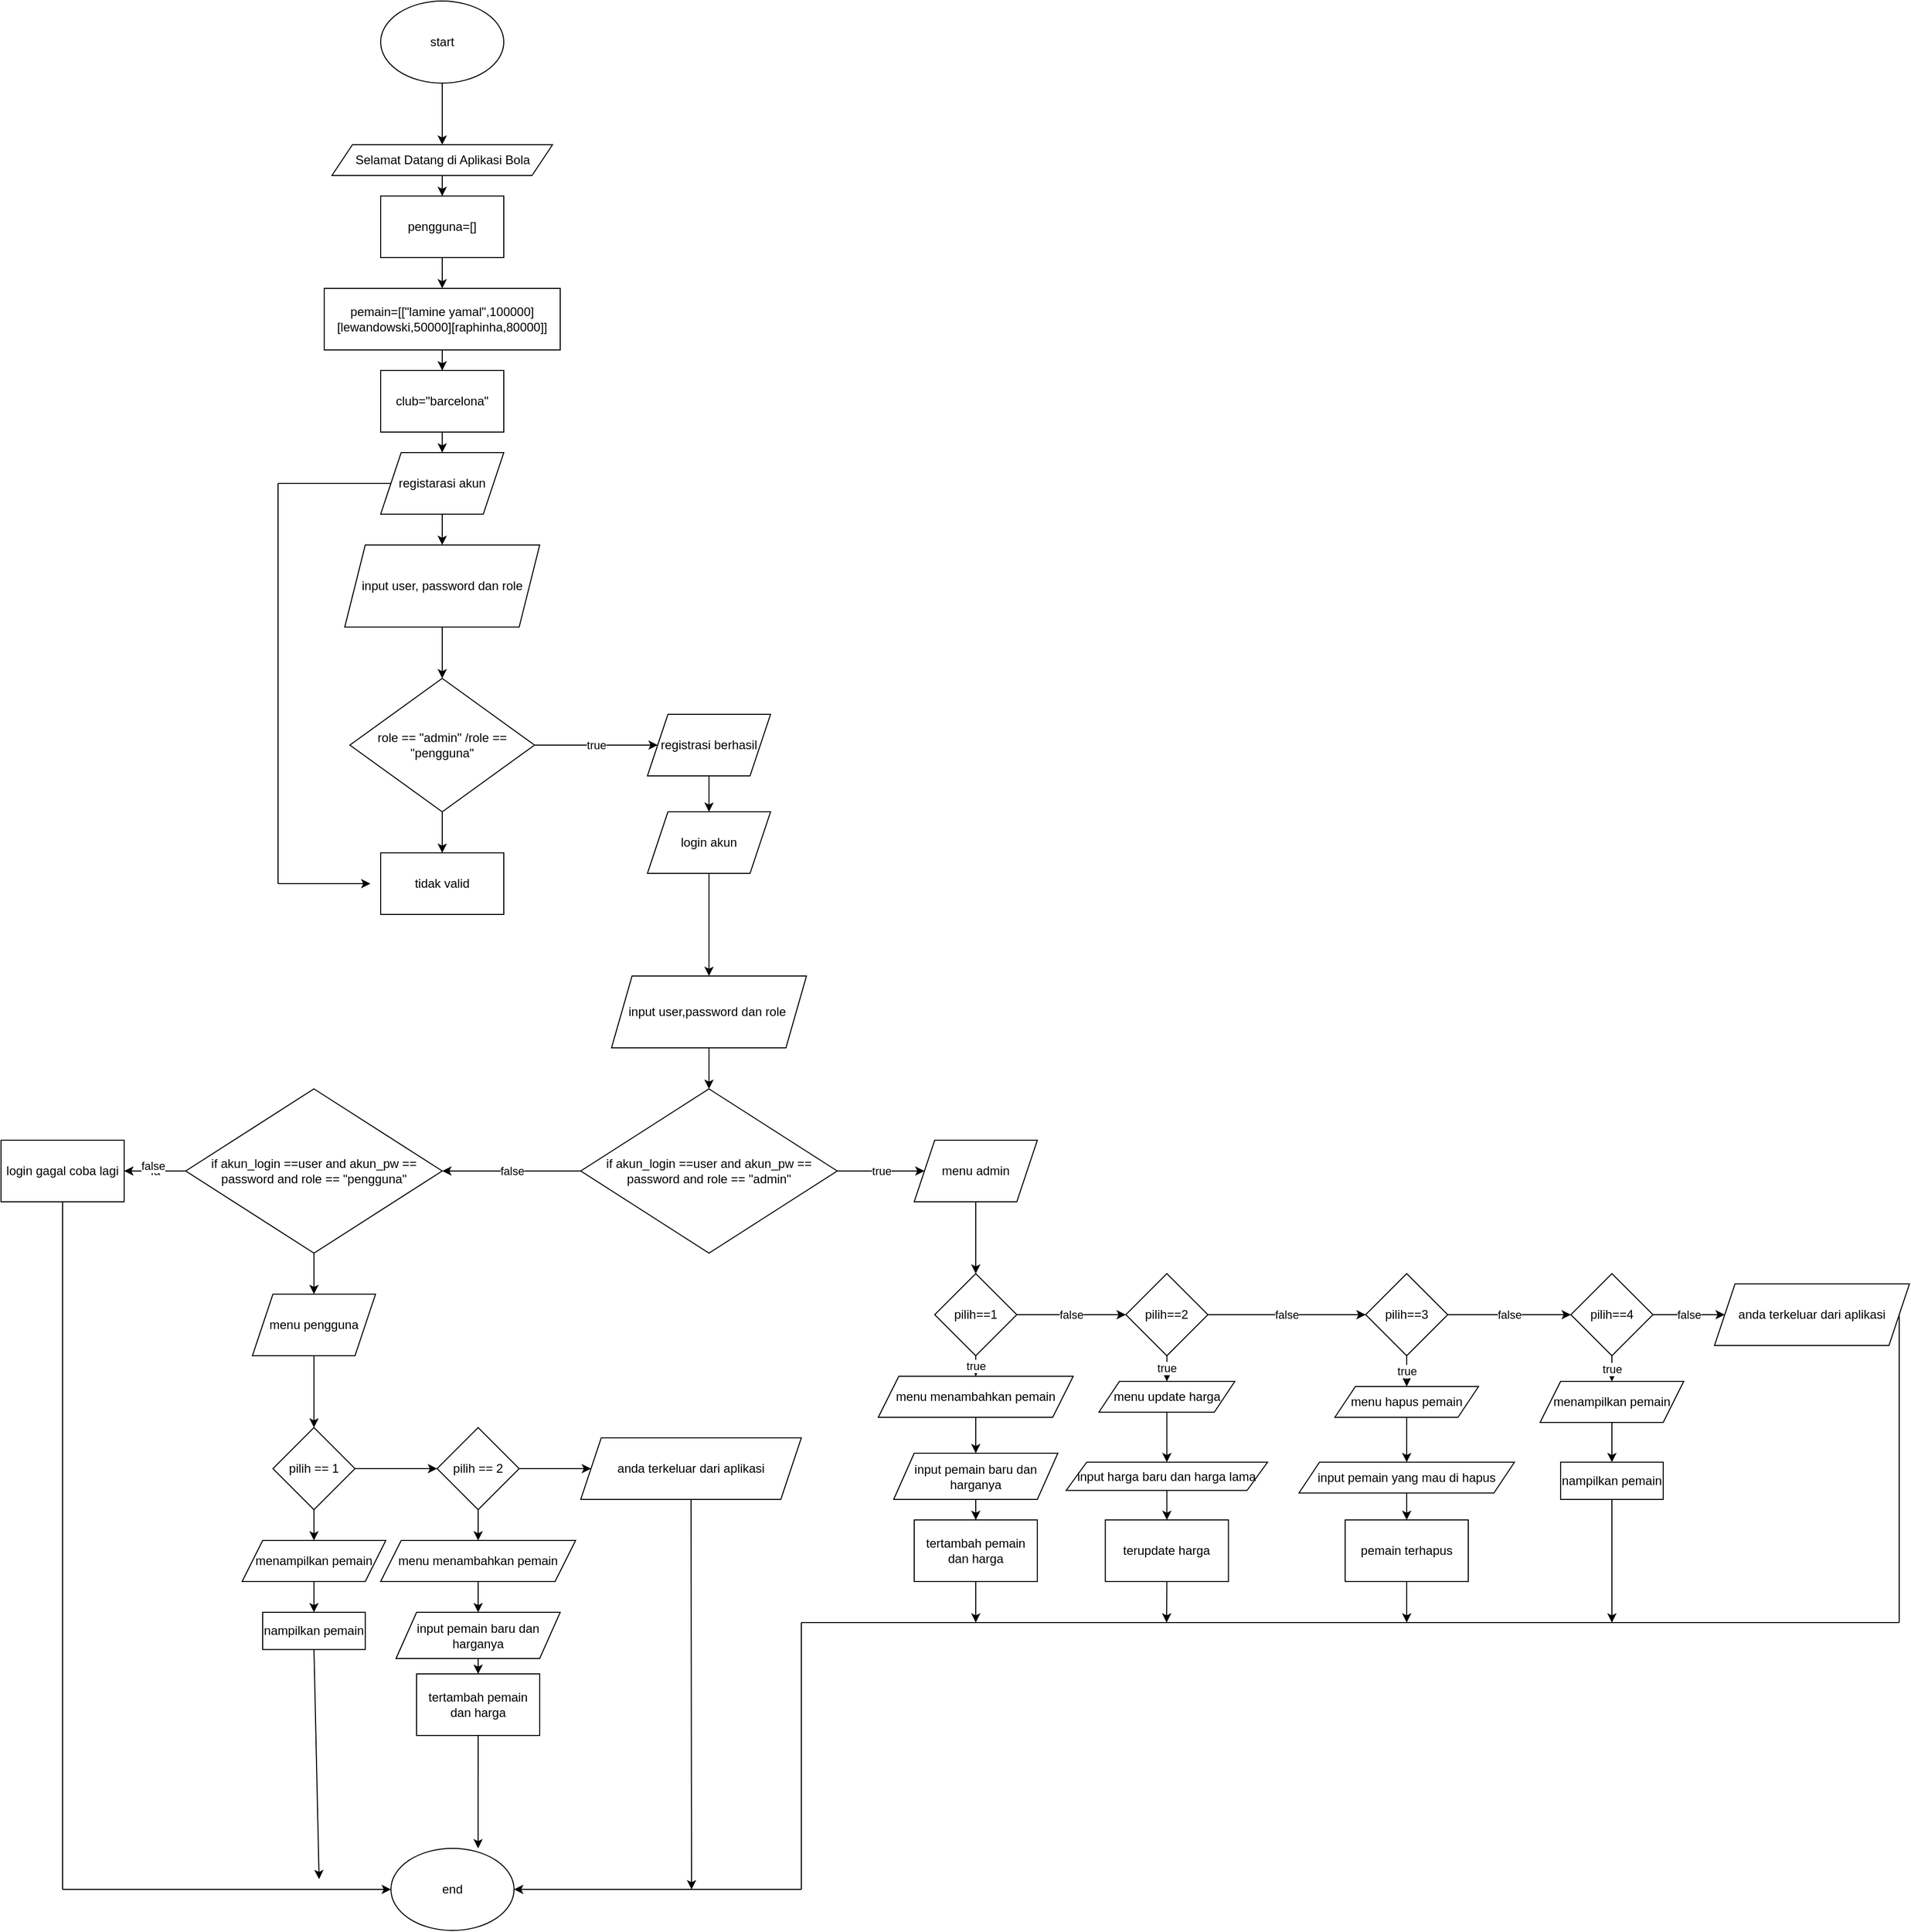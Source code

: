 <mxfile version="28.2.5">
  <diagram name="Halaman-1" id="LkPCdzHKeLaWxsTdf1yr">
    <mxGraphModel grid="1" page="1" gridSize="10" guides="1" tooltips="1" connect="1" arrows="1" fold="1" pageScale="1" pageWidth="1600" pageHeight="900" math="0" shadow="0">
      <root>
        <mxCell id="0" />
        <mxCell id="1" parent="0" />
        <mxCell id="zM5eE3HCtnaCKM0vTJFE-3" value="" style="edgeStyle=orthogonalEdgeStyle;rounded=0;orthogonalLoop=1;jettySize=auto;html=1;" edge="1" parent="1" source="zM5eE3HCtnaCKM0vTJFE-1" target="zM5eE3HCtnaCKM0vTJFE-2">
          <mxGeometry relative="1" as="geometry" />
        </mxCell>
        <mxCell id="zM5eE3HCtnaCKM0vTJFE-1" value="start" style="ellipse;whiteSpace=wrap;html=1;" vertex="1" parent="1">
          <mxGeometry x="370" width="120" height="80" as="geometry" />
        </mxCell>
        <mxCell id="zM5eE3HCtnaCKM0vTJFE-5" value="" style="edgeStyle=orthogonalEdgeStyle;rounded=0;orthogonalLoop=1;jettySize=auto;html=1;" edge="1" parent="1" source="zM5eE3HCtnaCKM0vTJFE-2" target="zM5eE3HCtnaCKM0vTJFE-4">
          <mxGeometry relative="1" as="geometry" />
        </mxCell>
        <mxCell id="zM5eE3HCtnaCKM0vTJFE-2" value="Selamat Datang di Aplikasi Bola" style="shape=parallelogram;perimeter=parallelogramPerimeter;whiteSpace=wrap;html=1;fixedSize=1;" vertex="1" parent="1">
          <mxGeometry x="322.5" y="140" width="215" height="30" as="geometry" />
        </mxCell>
        <mxCell id="zM5eE3HCtnaCKM0vTJFE-7" value="" style="edgeStyle=orthogonalEdgeStyle;rounded=0;orthogonalLoop=1;jettySize=auto;html=1;" edge="1" parent="1" source="zM5eE3HCtnaCKM0vTJFE-4" target="zM5eE3HCtnaCKM0vTJFE-6">
          <mxGeometry relative="1" as="geometry" />
        </mxCell>
        <mxCell id="zM5eE3HCtnaCKM0vTJFE-4" value="pengguna=[]" style="whiteSpace=wrap;html=1;" vertex="1" parent="1">
          <mxGeometry x="370" y="190" width="120" height="60" as="geometry" />
        </mxCell>
        <mxCell id="zM5eE3HCtnaCKM0vTJFE-9" value="" style="edgeStyle=orthogonalEdgeStyle;rounded=0;orthogonalLoop=1;jettySize=auto;html=1;" edge="1" parent="1" source="zM5eE3HCtnaCKM0vTJFE-6" target="zM5eE3HCtnaCKM0vTJFE-8">
          <mxGeometry relative="1" as="geometry" />
        </mxCell>
        <mxCell id="zM5eE3HCtnaCKM0vTJFE-6" value="pemain=[[&quot;lamine yamal&quot;,100000][lewandowski,50000][raphinha,80000]]" style="whiteSpace=wrap;html=1;" vertex="1" parent="1">
          <mxGeometry x="315" y="280" width="230" height="60" as="geometry" />
        </mxCell>
        <mxCell id="zM5eE3HCtnaCKM0vTJFE-13" value="" style="edgeStyle=orthogonalEdgeStyle;rounded=0;orthogonalLoop=1;jettySize=auto;html=1;" edge="1" parent="1" source="zM5eE3HCtnaCKM0vTJFE-8" target="zM5eE3HCtnaCKM0vTJFE-12">
          <mxGeometry relative="1" as="geometry" />
        </mxCell>
        <mxCell id="zM5eE3HCtnaCKM0vTJFE-8" value="club=&quot;barcelona&quot;" style="whiteSpace=wrap;html=1;" vertex="1" parent="1">
          <mxGeometry x="370" y="360" width="120" height="60" as="geometry" />
        </mxCell>
        <mxCell id="zM5eE3HCtnaCKM0vTJFE-15" value="" style="edgeStyle=orthogonalEdgeStyle;rounded=0;orthogonalLoop=1;jettySize=auto;html=1;" edge="1" parent="1" source="zM5eE3HCtnaCKM0vTJFE-12" target="zM5eE3HCtnaCKM0vTJFE-14">
          <mxGeometry relative="1" as="geometry" />
        </mxCell>
        <mxCell id="zM5eE3HCtnaCKM0vTJFE-12" value="registarasi akun" style="shape=parallelogram;perimeter=parallelogramPerimeter;whiteSpace=wrap;html=1;fixedSize=1;" vertex="1" parent="1">
          <mxGeometry x="370" y="440" width="120" height="60" as="geometry" />
        </mxCell>
        <mxCell id="zM5eE3HCtnaCKM0vTJFE-17" value="" style="edgeStyle=orthogonalEdgeStyle;rounded=0;orthogonalLoop=1;jettySize=auto;html=1;" edge="1" parent="1" source="zM5eE3HCtnaCKM0vTJFE-14" target="zM5eE3HCtnaCKM0vTJFE-16">
          <mxGeometry relative="1" as="geometry" />
        </mxCell>
        <mxCell id="zM5eE3HCtnaCKM0vTJFE-14" value="input user, password dan role" style="shape=parallelogram;perimeter=parallelogramPerimeter;whiteSpace=wrap;html=1;fixedSize=1;" vertex="1" parent="1">
          <mxGeometry x="335" y="530" width="190" height="80" as="geometry" />
        </mxCell>
        <mxCell id="zM5eE3HCtnaCKM0vTJFE-24" value="" style="edgeStyle=orthogonalEdgeStyle;rounded=0;orthogonalLoop=1;jettySize=auto;html=1;" edge="1" parent="1" source="zM5eE3HCtnaCKM0vTJFE-16" target="zM5eE3HCtnaCKM0vTJFE-23">
          <mxGeometry relative="1" as="geometry" />
        </mxCell>
        <mxCell id="zM5eE3HCtnaCKM0vTJFE-27" value="true" style="edgeStyle=orthogonalEdgeStyle;rounded=0;orthogonalLoop=1;jettySize=auto;html=1;" edge="1" parent="1" source="zM5eE3HCtnaCKM0vTJFE-16" target="zM5eE3HCtnaCKM0vTJFE-26">
          <mxGeometry relative="1" as="geometry" />
        </mxCell>
        <mxCell id="zM5eE3HCtnaCKM0vTJFE-16" value="role == &quot;admin&quot; /role == &quot;pengguna&quot;" style="rhombus;whiteSpace=wrap;html=1;" vertex="1" parent="1">
          <mxGeometry x="340" y="660" width="180" height="130" as="geometry" />
        </mxCell>
        <mxCell id="zM5eE3HCtnaCKM0vTJFE-18" value="" style="endArrow=none;html=1;rounded=0;entryX=0;entryY=0.5;entryDx=0;entryDy=0;" edge="1" parent="1" target="zM5eE3HCtnaCKM0vTJFE-12">
          <mxGeometry width="50" height="50" relative="1" as="geometry">
            <mxPoint x="270" y="470" as="sourcePoint" />
            <mxPoint x="500" y="590" as="targetPoint" />
          </mxGeometry>
        </mxCell>
        <mxCell id="zM5eE3HCtnaCKM0vTJFE-19" value="" style="endArrow=none;html=1;rounded=0;" edge="1" parent="1">
          <mxGeometry width="50" height="50" relative="1" as="geometry">
            <mxPoint x="270" y="470" as="sourcePoint" />
            <mxPoint x="270" y="860" as="targetPoint" />
          </mxGeometry>
        </mxCell>
        <mxCell id="zM5eE3HCtnaCKM0vTJFE-23" value="tidak valid" style="whiteSpace=wrap;html=1;" vertex="1" parent="1">
          <mxGeometry x="370" y="830" width="120" height="60" as="geometry" />
        </mxCell>
        <mxCell id="zM5eE3HCtnaCKM0vTJFE-25" value="" style="endArrow=classic;html=1;rounded=0;" edge="1" parent="1">
          <mxGeometry width="50" height="50" relative="1" as="geometry">
            <mxPoint x="270" y="860" as="sourcePoint" />
            <mxPoint x="360" y="860" as="targetPoint" />
          </mxGeometry>
        </mxCell>
        <mxCell id="zM5eE3HCtnaCKM0vTJFE-29" value="" style="edgeStyle=orthogonalEdgeStyle;rounded=0;orthogonalLoop=1;jettySize=auto;html=1;" edge="1" parent="1" source="zM5eE3HCtnaCKM0vTJFE-26" target="zM5eE3HCtnaCKM0vTJFE-28">
          <mxGeometry relative="1" as="geometry" />
        </mxCell>
        <mxCell id="zM5eE3HCtnaCKM0vTJFE-26" value="registrasi berhasil" style="shape=parallelogram;perimeter=parallelogramPerimeter;whiteSpace=wrap;html=1;fixedSize=1;" vertex="1" parent="1">
          <mxGeometry x="630" y="695" width="120" height="60" as="geometry" />
        </mxCell>
        <mxCell id="zM5eE3HCtnaCKM0vTJFE-31" value="" style="edgeStyle=orthogonalEdgeStyle;rounded=0;orthogonalLoop=1;jettySize=auto;html=1;" edge="1" parent="1" source="zM5eE3HCtnaCKM0vTJFE-28" target="zM5eE3HCtnaCKM0vTJFE-30">
          <mxGeometry relative="1" as="geometry" />
        </mxCell>
        <mxCell id="zM5eE3HCtnaCKM0vTJFE-28" value="login akun" style="shape=parallelogram;perimeter=parallelogramPerimeter;whiteSpace=wrap;html=1;fixedSize=1;" vertex="1" parent="1">
          <mxGeometry x="630" y="790" width="120" height="60" as="geometry" />
        </mxCell>
        <mxCell id="zM5eE3HCtnaCKM0vTJFE-33" value="" style="edgeStyle=orthogonalEdgeStyle;rounded=0;orthogonalLoop=1;jettySize=auto;html=1;" edge="1" parent="1" source="zM5eE3HCtnaCKM0vTJFE-30" target="zM5eE3HCtnaCKM0vTJFE-32">
          <mxGeometry relative="1" as="geometry" />
        </mxCell>
        <mxCell id="zM5eE3HCtnaCKM0vTJFE-30" value="input user,password dan role&amp;nbsp;" style="shape=parallelogram;perimeter=parallelogramPerimeter;whiteSpace=wrap;html=1;fixedSize=1;" vertex="1" parent="1">
          <mxGeometry x="595" y="950" width="190" height="70" as="geometry" />
        </mxCell>
        <mxCell id="zM5eE3HCtnaCKM0vTJFE-35" value="false" style="edgeStyle=orthogonalEdgeStyle;rounded=0;orthogonalLoop=1;jettySize=auto;html=1;" edge="1" parent="1" source="zM5eE3HCtnaCKM0vTJFE-32" target="zM5eE3HCtnaCKM0vTJFE-34">
          <mxGeometry relative="1" as="geometry" />
        </mxCell>
        <mxCell id="zM5eE3HCtnaCKM0vTJFE-37" value="true" style="edgeStyle=orthogonalEdgeStyle;rounded=0;orthogonalLoop=1;jettySize=auto;html=1;" edge="1" parent="1" source="zM5eE3HCtnaCKM0vTJFE-32" target="zM5eE3HCtnaCKM0vTJFE-36">
          <mxGeometry relative="1" as="geometry" />
        </mxCell>
        <mxCell id="zM5eE3HCtnaCKM0vTJFE-32" value="if akun_login ==user and akun_pw == password and role == &quot;admin&quot;" style="rhombus;whiteSpace=wrap;html=1;" vertex="1" parent="1">
          <mxGeometry x="565" y="1060" width="250" height="160" as="geometry" />
        </mxCell>
        <mxCell id="zM5eE3HCtnaCKM0vTJFE-83" value="fa" style="edgeStyle=orthogonalEdgeStyle;rounded=0;orthogonalLoop=1;jettySize=auto;html=1;" edge="1" parent="1" source="zM5eE3HCtnaCKM0vTJFE-34" target="zM5eE3HCtnaCKM0vTJFE-82">
          <mxGeometry relative="1" as="geometry" />
        </mxCell>
        <mxCell id="zM5eE3HCtnaCKM0vTJFE-84" value="false" style="edgeLabel;html=1;align=center;verticalAlign=middle;resizable=0;points=[];" vertex="1" connectable="0" parent="zM5eE3HCtnaCKM0vTJFE-83">
          <mxGeometry x="0.12" y="-5" relative="1" as="geometry">
            <mxPoint x="1" as="offset" />
          </mxGeometry>
        </mxCell>
        <mxCell id="zM5eE3HCtnaCKM0vTJFE-88" value="" style="edgeStyle=orthogonalEdgeStyle;rounded=0;orthogonalLoop=1;jettySize=auto;html=1;" edge="1" parent="1" source="zM5eE3HCtnaCKM0vTJFE-34" target="zM5eE3HCtnaCKM0vTJFE-87">
          <mxGeometry relative="1" as="geometry" />
        </mxCell>
        <mxCell id="zM5eE3HCtnaCKM0vTJFE-34" value="if akun_login ==user and akun_pw == password and role == &quot;pengguna&quot;" style="rhombus;whiteSpace=wrap;html=1;" vertex="1" parent="1">
          <mxGeometry x="180" y="1060" width="250" height="160" as="geometry" />
        </mxCell>
        <mxCell id="zM5eE3HCtnaCKM0vTJFE-39" value="" style="edgeStyle=orthogonalEdgeStyle;rounded=0;orthogonalLoop=1;jettySize=auto;html=1;" edge="1" parent="1" source="zM5eE3HCtnaCKM0vTJFE-36" target="zM5eE3HCtnaCKM0vTJFE-38">
          <mxGeometry relative="1" as="geometry" />
        </mxCell>
        <mxCell id="zM5eE3HCtnaCKM0vTJFE-36" value="menu admin" style="shape=parallelogram;perimeter=parallelogramPerimeter;whiteSpace=wrap;html=1;fixedSize=1;" vertex="1" parent="1">
          <mxGeometry x="890" y="1110" width="120" height="60" as="geometry" />
        </mxCell>
        <mxCell id="zM5eE3HCtnaCKM0vTJFE-41" value="false" style="edgeStyle=orthogonalEdgeStyle;rounded=0;orthogonalLoop=1;jettySize=auto;html=1;" edge="1" parent="1" source="zM5eE3HCtnaCKM0vTJFE-38" target="zM5eE3HCtnaCKM0vTJFE-40">
          <mxGeometry relative="1" as="geometry" />
        </mxCell>
        <mxCell id="zM5eE3HCtnaCKM0vTJFE-47" value="true" style="edgeStyle=orthogonalEdgeStyle;rounded=0;orthogonalLoop=1;jettySize=auto;html=1;" edge="1" parent="1" source="zM5eE3HCtnaCKM0vTJFE-38" target="zM5eE3HCtnaCKM0vTJFE-46">
          <mxGeometry relative="1" as="geometry" />
        </mxCell>
        <mxCell id="zM5eE3HCtnaCKM0vTJFE-38" value="pilih==1" style="rhombus;whiteSpace=wrap;html=1;" vertex="1" parent="1">
          <mxGeometry x="910" y="1240" width="80" height="80" as="geometry" />
        </mxCell>
        <mxCell id="zM5eE3HCtnaCKM0vTJFE-45" value="true" style="edgeStyle=orthogonalEdgeStyle;rounded=0;orthogonalLoop=1;jettySize=auto;html=1;" edge="1" parent="1" source="zM5eE3HCtnaCKM0vTJFE-40" target="zM5eE3HCtnaCKM0vTJFE-44">
          <mxGeometry relative="1" as="geometry" />
        </mxCell>
        <mxCell id="zM5eE3HCtnaCKM0vTJFE-63" value="false" style="edgeStyle=orthogonalEdgeStyle;rounded=0;orthogonalLoop=1;jettySize=auto;html=1;" edge="1" parent="1" source="zM5eE3HCtnaCKM0vTJFE-40" target="zM5eE3HCtnaCKM0vTJFE-62">
          <mxGeometry relative="1" as="geometry" />
        </mxCell>
        <mxCell id="zM5eE3HCtnaCKM0vTJFE-40" value="pilih==2" style="rhombus;whiteSpace=wrap;html=1;" vertex="1" parent="1">
          <mxGeometry x="1096.25" y="1240" width="80" height="80" as="geometry" />
        </mxCell>
        <mxCell id="zM5eE3HCtnaCKM0vTJFE-56" value="" style="edgeStyle=orthogonalEdgeStyle;rounded=0;orthogonalLoop=1;jettySize=auto;html=1;" edge="1" parent="1" source="zM5eE3HCtnaCKM0vTJFE-44" target="zM5eE3HCtnaCKM0vTJFE-55">
          <mxGeometry relative="1" as="geometry" />
        </mxCell>
        <mxCell id="zM5eE3HCtnaCKM0vTJFE-44" value="menu update harga" style="shape=parallelogram;perimeter=parallelogramPerimeter;whiteSpace=wrap;html=1;fixedSize=1;" vertex="1" parent="1">
          <mxGeometry x="1070" y="1345" width="132.5" height="30" as="geometry" />
        </mxCell>
        <mxCell id="zM5eE3HCtnaCKM0vTJFE-49" value="" style="edgeStyle=orthogonalEdgeStyle;rounded=0;orthogonalLoop=1;jettySize=auto;html=1;" edge="1" parent="1" source="zM5eE3HCtnaCKM0vTJFE-46" target="zM5eE3HCtnaCKM0vTJFE-48">
          <mxGeometry relative="1" as="geometry" />
        </mxCell>
        <mxCell id="zM5eE3HCtnaCKM0vTJFE-46" value="menu menambahkan pemain" style="shape=parallelogram;perimeter=parallelogramPerimeter;whiteSpace=wrap;html=1;fixedSize=1;" vertex="1" parent="1">
          <mxGeometry x="855" y="1340" width="190" height="40" as="geometry" />
        </mxCell>
        <mxCell id="zM5eE3HCtnaCKM0vTJFE-53" value="" style="edgeStyle=orthogonalEdgeStyle;rounded=0;orthogonalLoop=1;jettySize=auto;html=1;" edge="1" parent="1" source="zM5eE3HCtnaCKM0vTJFE-48" target="zM5eE3HCtnaCKM0vTJFE-52">
          <mxGeometry relative="1" as="geometry" />
        </mxCell>
        <mxCell id="zM5eE3HCtnaCKM0vTJFE-48" value="input pemain baru dan harganya" style="shape=parallelogram;perimeter=parallelogramPerimeter;whiteSpace=wrap;html=1;fixedSize=1;" vertex="1" parent="1">
          <mxGeometry x="870" y="1415" width="160" height="45" as="geometry" />
        </mxCell>
        <mxCell id="zM5eE3HCtnaCKM0vTJFE-52" value="tertambah pemain dan harga" style="whiteSpace=wrap;html=1;" vertex="1" parent="1">
          <mxGeometry x="890" y="1480" width="120" height="60" as="geometry" />
        </mxCell>
        <mxCell id="zM5eE3HCtnaCKM0vTJFE-61" value="" style="edgeStyle=orthogonalEdgeStyle;rounded=0;orthogonalLoop=1;jettySize=auto;html=1;" edge="1" parent="1" source="zM5eE3HCtnaCKM0vTJFE-55" target="zM5eE3HCtnaCKM0vTJFE-60">
          <mxGeometry relative="1" as="geometry" />
        </mxCell>
        <mxCell id="zM5eE3HCtnaCKM0vTJFE-55" value="input harga baru dan harga lama" style="shape=parallelogram;perimeter=parallelogramPerimeter;whiteSpace=wrap;html=1;fixedSize=1;" vertex="1" parent="1">
          <mxGeometry x="1038.13" y="1423.75" width="196.25" height="27.5" as="geometry" />
        </mxCell>
        <mxCell id="zM5eE3HCtnaCKM0vTJFE-60" value="terupdate harga" style="whiteSpace=wrap;html=1;" vertex="1" parent="1">
          <mxGeometry x="1076.255" y="1480" width="120" height="60" as="geometry" />
        </mxCell>
        <mxCell id="zM5eE3HCtnaCKM0vTJFE-65" value="true" style="edgeStyle=orthogonalEdgeStyle;rounded=0;orthogonalLoop=1;jettySize=auto;html=1;" edge="1" parent="1" source="zM5eE3HCtnaCKM0vTJFE-62" target="zM5eE3HCtnaCKM0vTJFE-64">
          <mxGeometry relative="1" as="geometry" />
        </mxCell>
        <mxCell id="zM5eE3HCtnaCKM0vTJFE-73" value="false" style="edgeStyle=orthogonalEdgeStyle;rounded=0;orthogonalLoop=1;jettySize=auto;html=1;" edge="1" parent="1" source="zM5eE3HCtnaCKM0vTJFE-62" target="zM5eE3HCtnaCKM0vTJFE-72">
          <mxGeometry relative="1" as="geometry" />
        </mxCell>
        <mxCell id="zM5eE3HCtnaCKM0vTJFE-62" value="pilih==3" style="rhombus;whiteSpace=wrap;html=1;" vertex="1" parent="1">
          <mxGeometry x="1330" y="1240" width="80" height="80" as="geometry" />
        </mxCell>
        <mxCell id="zM5eE3HCtnaCKM0vTJFE-67" value="" style="edgeStyle=orthogonalEdgeStyle;rounded=0;orthogonalLoop=1;jettySize=auto;html=1;" edge="1" parent="1" source="zM5eE3HCtnaCKM0vTJFE-64" target="zM5eE3HCtnaCKM0vTJFE-66">
          <mxGeometry relative="1" as="geometry" />
        </mxCell>
        <mxCell id="zM5eE3HCtnaCKM0vTJFE-64" value="menu hapus pemain" style="shape=parallelogram;perimeter=parallelogramPerimeter;whiteSpace=wrap;html=1;fixedSize=1;" vertex="1" parent="1">
          <mxGeometry x="1300" y="1350" width="140" height="30" as="geometry" />
        </mxCell>
        <mxCell id="zM5eE3HCtnaCKM0vTJFE-71" value="" style="edgeStyle=orthogonalEdgeStyle;rounded=0;orthogonalLoop=1;jettySize=auto;html=1;" edge="1" parent="1" source="zM5eE3HCtnaCKM0vTJFE-66" target="zM5eE3HCtnaCKM0vTJFE-70">
          <mxGeometry relative="1" as="geometry" />
        </mxCell>
        <mxCell id="zM5eE3HCtnaCKM0vTJFE-66" value="input pemain yang mau di hapus" style="shape=parallelogram;perimeter=parallelogramPerimeter;whiteSpace=wrap;html=1;fixedSize=1;" vertex="1" parent="1">
          <mxGeometry x="1265" y="1423.75" width="210" height="30" as="geometry" />
        </mxCell>
        <mxCell id="zM5eE3HCtnaCKM0vTJFE-70" value="pemain terhapus" style="whiteSpace=wrap;html=1;" vertex="1" parent="1">
          <mxGeometry x="1310" y="1480" width="120" height="60" as="geometry" />
        </mxCell>
        <mxCell id="zM5eE3HCtnaCKM0vTJFE-77" value="true" style="edgeStyle=orthogonalEdgeStyle;rounded=0;orthogonalLoop=1;jettySize=auto;html=1;" edge="1" parent="1" source="zM5eE3HCtnaCKM0vTJFE-72" target="zM5eE3HCtnaCKM0vTJFE-76">
          <mxGeometry relative="1" as="geometry" />
        </mxCell>
        <mxCell id="zM5eE3HCtnaCKM0vTJFE-81" value="false" style="edgeStyle=orthogonalEdgeStyle;rounded=0;orthogonalLoop=1;jettySize=auto;html=1;" edge="1" parent="1" source="zM5eE3HCtnaCKM0vTJFE-72" target="zM5eE3HCtnaCKM0vTJFE-80">
          <mxGeometry relative="1" as="geometry" />
        </mxCell>
        <mxCell id="zM5eE3HCtnaCKM0vTJFE-72" value="pilih==4" style="rhombus;whiteSpace=wrap;html=1;" vertex="1" parent="1">
          <mxGeometry x="1530" y="1240" width="80" height="80" as="geometry" />
        </mxCell>
        <mxCell id="zM5eE3HCtnaCKM0vTJFE-79" value="" style="edgeStyle=orthogonalEdgeStyle;rounded=0;orthogonalLoop=1;jettySize=auto;html=1;" edge="1" parent="1" source="zM5eE3HCtnaCKM0vTJFE-76" target="zM5eE3HCtnaCKM0vTJFE-78">
          <mxGeometry relative="1" as="geometry" />
        </mxCell>
        <mxCell id="zM5eE3HCtnaCKM0vTJFE-76" value="menampilkan pemain" style="shape=parallelogram;perimeter=parallelogramPerimeter;whiteSpace=wrap;html=1;fixedSize=1;" vertex="1" parent="1">
          <mxGeometry x="1500" y="1345" width="140" height="40" as="geometry" />
        </mxCell>
        <mxCell id="zM5eE3HCtnaCKM0vTJFE-78" value="nampilkan pemain" style="whiteSpace=wrap;html=1;" vertex="1" parent="1">
          <mxGeometry x="1520" y="1423.75" width="100" height="36.25" as="geometry" />
        </mxCell>
        <mxCell id="zM5eE3HCtnaCKM0vTJFE-80" value="anda terkeluar dari aplikasi" style="shape=parallelogram;perimeter=parallelogramPerimeter;whiteSpace=wrap;html=1;fixedSize=1;" vertex="1" parent="1">
          <mxGeometry x="1670" y="1250" width="190" height="60" as="geometry" />
        </mxCell>
        <mxCell id="zM5eE3HCtnaCKM0vTJFE-82" value="login gagal coba lagi" style="whiteSpace=wrap;html=1;" vertex="1" parent="1">
          <mxGeometry y="1110" width="120" height="60" as="geometry" />
        </mxCell>
        <mxCell id="zM5eE3HCtnaCKM0vTJFE-90" value="" style="edgeStyle=orthogonalEdgeStyle;rounded=0;orthogonalLoop=1;jettySize=auto;html=1;" edge="1" parent="1" source="zM5eE3HCtnaCKM0vTJFE-87" target="zM5eE3HCtnaCKM0vTJFE-89">
          <mxGeometry relative="1" as="geometry" />
        </mxCell>
        <mxCell id="zM5eE3HCtnaCKM0vTJFE-87" value="menu pengguna" style="shape=parallelogram;perimeter=parallelogramPerimeter;whiteSpace=wrap;html=1;fixedSize=1;" vertex="1" parent="1">
          <mxGeometry x="245" y="1260" width="120" height="60" as="geometry" />
        </mxCell>
        <mxCell id="zM5eE3HCtnaCKM0vTJFE-92" value="" style="edgeStyle=orthogonalEdgeStyle;rounded=0;orthogonalLoop=1;jettySize=auto;html=1;" edge="1" parent="1" source="zM5eE3HCtnaCKM0vTJFE-89" target="zM5eE3HCtnaCKM0vTJFE-91">
          <mxGeometry relative="1" as="geometry" />
        </mxCell>
        <mxCell id="zM5eE3HCtnaCKM0vTJFE-94" value="" style="edgeStyle=orthogonalEdgeStyle;rounded=0;orthogonalLoop=1;jettySize=auto;html=1;" edge="1" parent="1" source="zM5eE3HCtnaCKM0vTJFE-89" target="zM5eE3HCtnaCKM0vTJFE-93">
          <mxGeometry relative="1" as="geometry" />
        </mxCell>
        <mxCell id="zM5eE3HCtnaCKM0vTJFE-89" value="pilih == 1" style="rhombus;whiteSpace=wrap;html=1;" vertex="1" parent="1">
          <mxGeometry x="265" y="1390" width="80" height="80" as="geometry" />
        </mxCell>
        <mxCell id="zM5eE3HCtnaCKM0vTJFE-98" value="" style="edgeStyle=orthogonalEdgeStyle;rounded=0;orthogonalLoop=1;jettySize=auto;html=1;" edge="1" parent="1" source="zM5eE3HCtnaCKM0vTJFE-91" target="zM5eE3HCtnaCKM0vTJFE-97">
          <mxGeometry relative="1" as="geometry" />
        </mxCell>
        <mxCell id="zM5eE3HCtnaCKM0vTJFE-104" value="" style="edgeStyle=orthogonalEdgeStyle;rounded=0;orthogonalLoop=1;jettySize=auto;html=1;" edge="1" parent="1" source="zM5eE3HCtnaCKM0vTJFE-91" target="zM5eE3HCtnaCKM0vTJFE-103">
          <mxGeometry relative="1" as="geometry" />
        </mxCell>
        <mxCell id="zM5eE3HCtnaCKM0vTJFE-91" value="pilih == 2" style="rhombus;whiteSpace=wrap;html=1;" vertex="1" parent="1">
          <mxGeometry x="425" y="1390" width="80" height="80" as="geometry" />
        </mxCell>
        <mxCell id="zM5eE3HCtnaCKM0vTJFE-96" value="" style="edgeStyle=orthogonalEdgeStyle;rounded=0;orthogonalLoop=1;jettySize=auto;html=1;" edge="1" parent="1" source="zM5eE3HCtnaCKM0vTJFE-93" target="zM5eE3HCtnaCKM0vTJFE-95">
          <mxGeometry relative="1" as="geometry" />
        </mxCell>
        <mxCell id="zM5eE3HCtnaCKM0vTJFE-93" value="menampilkan pemain" style="shape=parallelogram;perimeter=parallelogramPerimeter;whiteSpace=wrap;html=1;fixedSize=1;" vertex="1" parent="1">
          <mxGeometry x="235" y="1500" width="140" height="40" as="geometry" />
        </mxCell>
        <mxCell id="zM5eE3HCtnaCKM0vTJFE-95" value="nampilkan pemain" style="whiteSpace=wrap;html=1;" vertex="1" parent="1">
          <mxGeometry x="255" y="1570" width="100" height="36.25" as="geometry" />
        </mxCell>
        <mxCell id="zM5eE3HCtnaCKM0vTJFE-100" value="" style="edgeStyle=orthogonalEdgeStyle;rounded=0;orthogonalLoop=1;jettySize=auto;html=1;" edge="1" parent="1" source="zM5eE3HCtnaCKM0vTJFE-97" target="zM5eE3HCtnaCKM0vTJFE-99">
          <mxGeometry relative="1" as="geometry" />
        </mxCell>
        <mxCell id="zM5eE3HCtnaCKM0vTJFE-97" value="menu menambahkan pemain" style="shape=parallelogram;perimeter=parallelogramPerimeter;whiteSpace=wrap;html=1;fixedSize=1;" vertex="1" parent="1">
          <mxGeometry x="370" y="1500" width="190" height="40" as="geometry" />
        </mxCell>
        <mxCell id="zM5eE3HCtnaCKM0vTJFE-102" value="" style="edgeStyle=orthogonalEdgeStyle;rounded=0;orthogonalLoop=1;jettySize=auto;html=1;" edge="1" parent="1" source="zM5eE3HCtnaCKM0vTJFE-99" target="zM5eE3HCtnaCKM0vTJFE-101">
          <mxGeometry relative="1" as="geometry" />
        </mxCell>
        <mxCell id="zM5eE3HCtnaCKM0vTJFE-99" value="input pemain baru dan harganya" style="shape=parallelogram;perimeter=parallelogramPerimeter;whiteSpace=wrap;html=1;fixedSize=1;" vertex="1" parent="1">
          <mxGeometry x="385" y="1570.0" width="160" height="45" as="geometry" />
        </mxCell>
        <mxCell id="zM5eE3HCtnaCKM0vTJFE-101" value="tertambah pemain dan harga" style="whiteSpace=wrap;html=1;" vertex="1" parent="1">
          <mxGeometry x="405" y="1630" width="120" height="60" as="geometry" />
        </mxCell>
        <mxCell id="zM5eE3HCtnaCKM0vTJFE-103" value="anda terkeluar dari aplikasi" style="shape=parallelogram;perimeter=parallelogramPerimeter;whiteSpace=wrap;html=1;fixedSize=1;" vertex="1" parent="1">
          <mxGeometry x="565" y="1400" width="215" height="60" as="geometry" />
        </mxCell>
        <mxCell id="zM5eE3HCtnaCKM0vTJFE-106" value="end" style="ellipse;whiteSpace=wrap;html=1;" vertex="1" parent="1">
          <mxGeometry x="380" y="1800" width="120" height="80" as="geometry" />
        </mxCell>
        <mxCell id="zM5eE3HCtnaCKM0vTJFE-107" value="" style="endArrow=none;html=1;rounded=0;exitX=1;exitY=0.5;exitDx=0;exitDy=0;" edge="1" parent="1" source="zM5eE3HCtnaCKM0vTJFE-80">
          <mxGeometry width="50" height="50" relative="1" as="geometry">
            <mxPoint x="1040" y="1490" as="sourcePoint" />
            <mxPoint x="1850" y="1580" as="targetPoint" />
          </mxGeometry>
        </mxCell>
        <mxCell id="zM5eE3HCtnaCKM0vTJFE-108" value="" style="endArrow=none;html=1;rounded=0;" edge="1" parent="1">
          <mxGeometry width="50" height="50" relative="1" as="geometry">
            <mxPoint x="1850" y="1580" as="sourcePoint" />
            <mxPoint x="780" y="1580" as="targetPoint" />
          </mxGeometry>
        </mxCell>
        <mxCell id="zM5eE3HCtnaCKM0vTJFE-109" value="" style="endArrow=classic;html=1;rounded=0;exitX=0.5;exitY=1;exitDx=0;exitDy=0;" edge="1" parent="1" source="zM5eE3HCtnaCKM0vTJFE-52">
          <mxGeometry width="50" height="50" relative="1" as="geometry">
            <mxPoint x="1270" y="1530" as="sourcePoint" />
            <mxPoint x="950" y="1580" as="targetPoint" />
          </mxGeometry>
        </mxCell>
        <mxCell id="zM5eE3HCtnaCKM0vTJFE-110" value="" style="endArrow=classic;html=1;rounded=0;exitX=0.5;exitY=1;exitDx=0;exitDy=0;" edge="1" parent="1" source="zM5eE3HCtnaCKM0vTJFE-60">
          <mxGeometry width="50" height="50" relative="1" as="geometry">
            <mxPoint x="1170" y="1570" as="sourcePoint" />
            <mxPoint x="1136" y="1580" as="targetPoint" />
          </mxGeometry>
        </mxCell>
        <mxCell id="zM5eE3HCtnaCKM0vTJFE-111" value="" style="endArrow=classic;html=1;rounded=0;exitX=0.5;exitY=1;exitDx=0;exitDy=0;" edge="1" parent="1" source="zM5eE3HCtnaCKM0vTJFE-70">
          <mxGeometry width="50" height="50" relative="1" as="geometry">
            <mxPoint x="1400" y="1590" as="sourcePoint" />
            <mxPoint x="1370" y="1580" as="targetPoint" />
          </mxGeometry>
        </mxCell>
        <mxCell id="zM5eE3HCtnaCKM0vTJFE-112" value="" style="endArrow=classic;html=1;rounded=0;exitX=0.5;exitY=1;exitDx=0;exitDy=0;" edge="1" parent="1" source="zM5eE3HCtnaCKM0vTJFE-78">
          <mxGeometry width="50" height="50" relative="1" as="geometry">
            <mxPoint x="1640" y="1600" as="sourcePoint" />
            <mxPoint x="1570" y="1580" as="targetPoint" />
          </mxGeometry>
        </mxCell>
        <mxCell id="zM5eE3HCtnaCKM0vTJFE-113" value="" style="endArrow=none;html=1;rounded=0;" edge="1" parent="1">
          <mxGeometry width="50" height="50" relative="1" as="geometry">
            <mxPoint x="780" y="1580" as="sourcePoint" />
            <mxPoint x="780" y="1840" as="targetPoint" />
          </mxGeometry>
        </mxCell>
        <mxCell id="zM5eE3HCtnaCKM0vTJFE-114" value="" style="endArrow=classic;html=1;rounded=0;entryX=1;entryY=0.5;entryDx=0;entryDy=0;" edge="1" parent="1" target="zM5eE3HCtnaCKM0vTJFE-106">
          <mxGeometry width="50" height="50" relative="1" as="geometry">
            <mxPoint x="780" y="1840" as="sourcePoint" />
            <mxPoint x="920" y="1540" as="targetPoint" />
          </mxGeometry>
        </mxCell>
        <mxCell id="zM5eE3HCtnaCKM0vTJFE-115" value="" style="endArrow=classic;html=1;rounded=0;exitX=0.5;exitY=1;exitDx=0;exitDy=0;" edge="1" parent="1" source="zM5eE3HCtnaCKM0vTJFE-103">
          <mxGeometry width="50" height="50" relative="1" as="geometry">
            <mxPoint x="810" y="1610" as="sourcePoint" />
            <mxPoint x="673" y="1840" as="targetPoint" />
          </mxGeometry>
        </mxCell>
        <mxCell id="zM5eE3HCtnaCKM0vTJFE-116" value="" style="endArrow=classic;html=1;rounded=0;exitX=0.5;exitY=1;exitDx=0;exitDy=0;entryX=0.708;entryY=0;entryDx=0;entryDy=0;entryPerimeter=0;" edge="1" parent="1" source="zM5eE3HCtnaCKM0vTJFE-101" target="zM5eE3HCtnaCKM0vTJFE-106">
          <mxGeometry width="50" height="50" relative="1" as="geometry">
            <mxPoint x="660" y="1610" as="sourcePoint" />
            <mxPoint x="710" y="1560" as="targetPoint" />
          </mxGeometry>
        </mxCell>
        <mxCell id="zM5eE3HCtnaCKM0vTJFE-119" value="" style="endArrow=none;html=1;rounded=0;exitX=0.5;exitY=1;exitDx=0;exitDy=0;" edge="1" parent="1" source="zM5eE3HCtnaCKM0vTJFE-82">
          <mxGeometry width="50" height="50" relative="1" as="geometry">
            <mxPoint x="460" y="1620" as="sourcePoint" />
            <mxPoint x="60" y="1840" as="targetPoint" />
          </mxGeometry>
        </mxCell>
        <mxCell id="zM5eE3HCtnaCKM0vTJFE-120" value="" style="endArrow=classic;html=1;rounded=0;entryX=0;entryY=0.5;entryDx=0;entryDy=0;" edge="1" parent="1" target="zM5eE3HCtnaCKM0vTJFE-106">
          <mxGeometry width="50" height="50" relative="1" as="geometry">
            <mxPoint x="60" y="1840" as="sourcePoint" />
            <mxPoint x="580" y="1730" as="targetPoint" />
          </mxGeometry>
        </mxCell>
        <mxCell id="zM5eE3HCtnaCKM0vTJFE-121" value="" style="endArrow=classic;html=1;rounded=0;exitX=0.5;exitY=1;exitDx=0;exitDy=0;" edge="1" parent="1" source="zM5eE3HCtnaCKM0vTJFE-95">
          <mxGeometry width="50" height="50" relative="1" as="geometry">
            <mxPoint x="510" y="1590" as="sourcePoint" />
            <mxPoint x="310" y="1830" as="targetPoint" />
          </mxGeometry>
        </mxCell>
      </root>
    </mxGraphModel>
  </diagram>
</mxfile>
